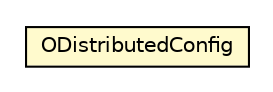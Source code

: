 #!/usr/local/bin/dot
#
# Class diagram 
# Generated by UMLGraph version R5_6-24-gf6e263 (http://www.umlgraph.org/)
#

digraph G {
	edge [fontname="Helvetica",fontsize=10,labelfontname="Helvetica",labelfontsize=10];
	node [fontname="Helvetica",fontsize=10,shape=plaintext];
	nodesep=0.25;
	ranksep=0.5;
	// com.orientechnologies.orient.server.distributed.config.ODistributedConfig
	c2939042 [label=<<table title="com.orientechnologies.orient.server.distributed.config.ODistributedConfig" border="0" cellborder="1" cellspacing="0" cellpadding="2" port="p" bgcolor="lemonChiffon" href="./ODistributedConfig.html">
		<tr><td><table border="0" cellspacing="0" cellpadding="1">
<tr><td align="center" balign="center"> ODistributedConfig </td></tr>
		</table></td></tr>
		</table>>, URL="./ODistributedConfig.html", fontname="Helvetica", fontcolor="black", fontsize=10.0];
}

